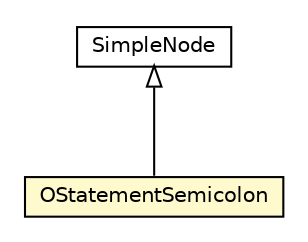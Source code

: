 #!/usr/local/bin/dot
#
# Class diagram 
# Generated by UMLGraph version R5_6-24-gf6e263 (http://www.umlgraph.org/)
#

digraph G {
	edge [fontname="Helvetica",fontsize=10,labelfontname="Helvetica",labelfontsize=10];
	node [fontname="Helvetica",fontsize=10,shape=plaintext];
	nodesep=0.25;
	ranksep=0.5;
	// com.orientechnologies.orient.core.sql.parser.SimpleNode
	c6896058 [label=<<table title="com.orientechnologies.orient.core.sql.parser.SimpleNode" border="0" cellborder="1" cellspacing="0" cellpadding="2" port="p" href="./SimpleNode.html">
		<tr><td><table border="0" cellspacing="0" cellpadding="1">
<tr><td align="center" balign="center"> SimpleNode </td></tr>
		</table></td></tr>
		</table>>, URL="./SimpleNode.html", fontname="Helvetica", fontcolor="black", fontsize=10.0];
	// com.orientechnologies.orient.core.sql.parser.OStatementSemicolon
	c6896075 [label=<<table title="com.orientechnologies.orient.core.sql.parser.OStatementSemicolon" border="0" cellborder="1" cellspacing="0" cellpadding="2" port="p" bgcolor="lemonChiffon" href="./OStatementSemicolon.html">
		<tr><td><table border="0" cellspacing="0" cellpadding="1">
<tr><td align="center" balign="center"> OStatementSemicolon </td></tr>
		</table></td></tr>
		</table>>, URL="./OStatementSemicolon.html", fontname="Helvetica", fontcolor="black", fontsize=10.0];
	//com.orientechnologies.orient.core.sql.parser.OStatementSemicolon extends com.orientechnologies.orient.core.sql.parser.SimpleNode
	c6896058:p -> c6896075:p [dir=back,arrowtail=empty];
}

